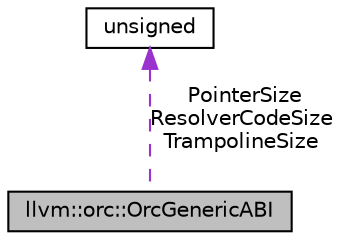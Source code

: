 digraph "llvm::orc::OrcGenericABI"
{
 // LATEX_PDF_SIZE
  bgcolor="transparent";
  edge [fontname="Helvetica",fontsize="10",labelfontname="Helvetica",labelfontsize="10"];
  node [fontname="Helvetica",fontsize="10",shape="box"];
  Node1 [label="llvm::orc::OrcGenericABI",height=0.2,width=0.4,color="black", fillcolor="grey75", style="filled", fontcolor="black",tooltip="Generic ORC ABI support."];
  Node2 -> Node1 [dir="back",color="darkorchid3",fontsize="10",style="dashed",label=" PointerSize\nResolverCodeSize\nTrampolineSize" ,fontname="Helvetica"];
  Node2 [label="unsigned",height=0.2,width=0.4,color="black",URL="$classunsigned.html",tooltip=" "];
}
